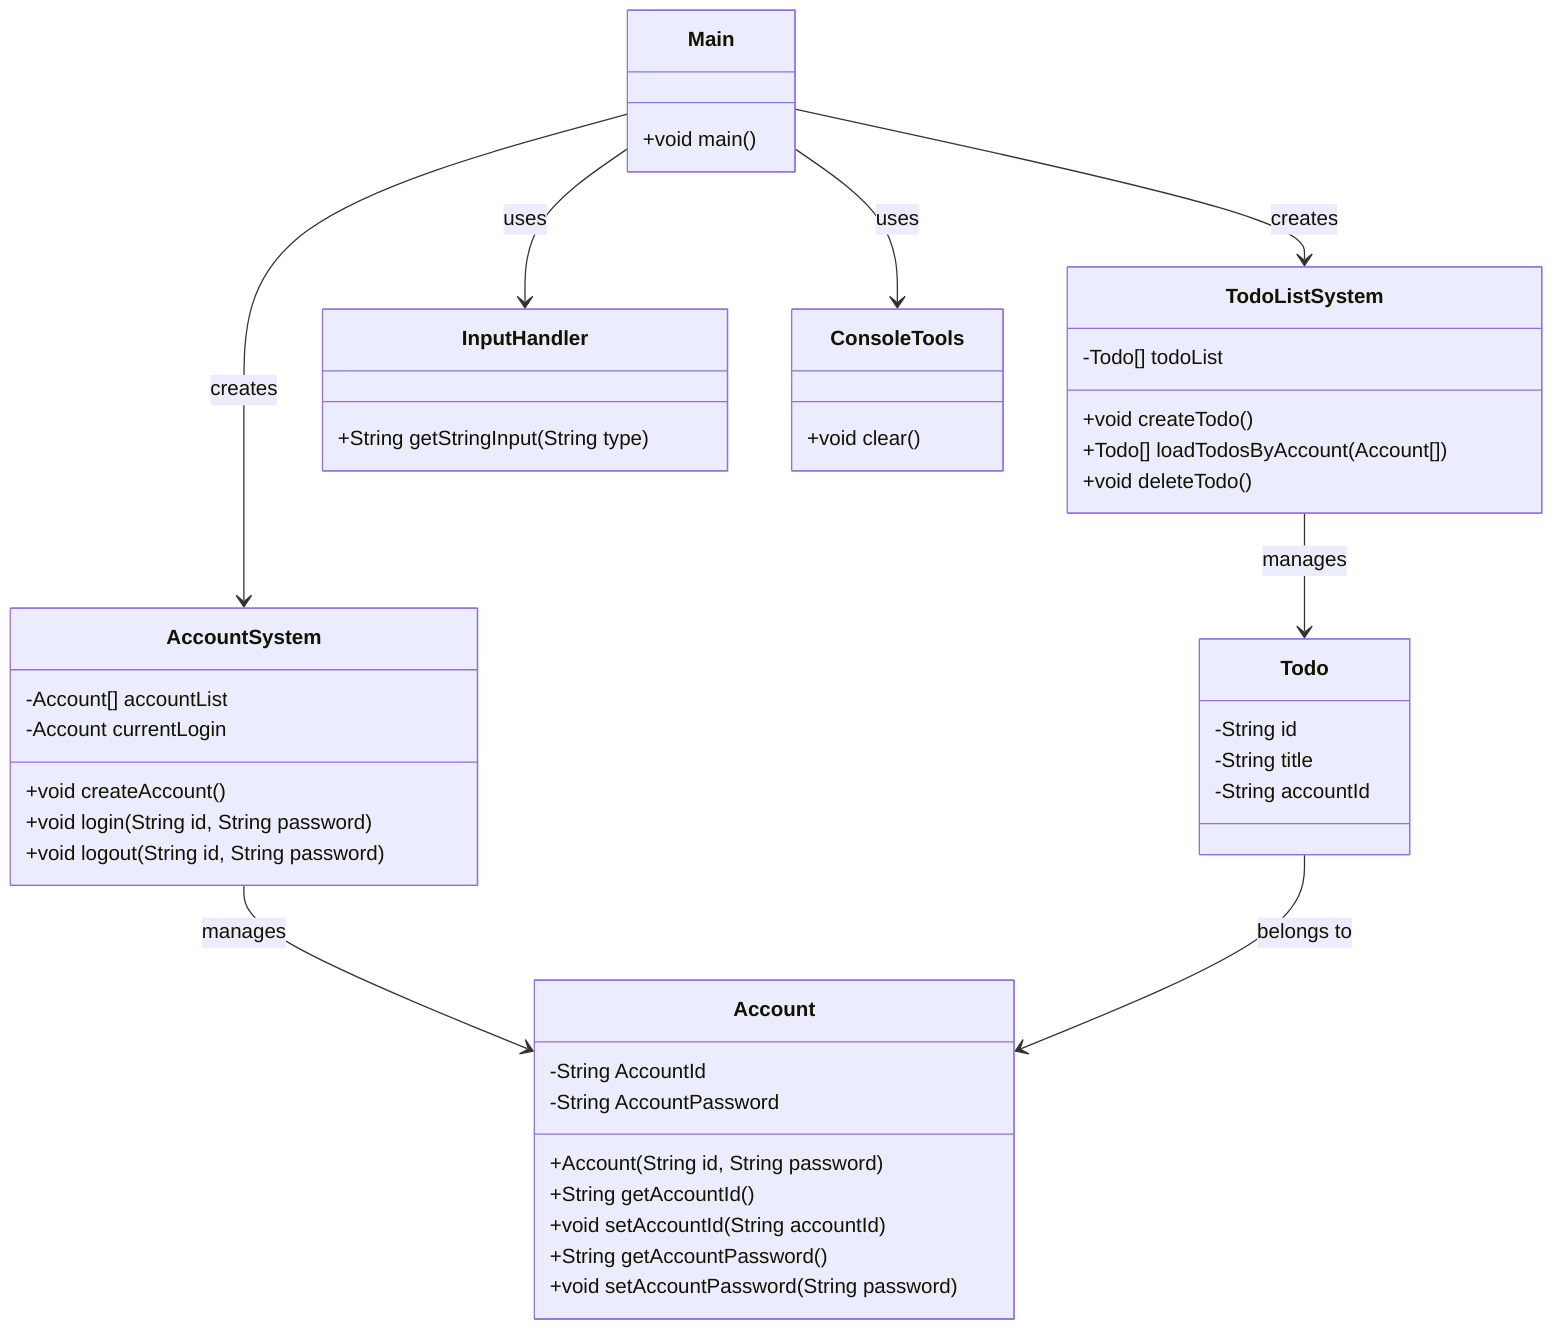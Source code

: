 classDiagram
    class Todo {
        -String id
        -String title
        -String accountId
    }

    class TodoListSystem {
        -Todo[] todoList
        +void createTodo()
        +Todo[] loadTodosByAccount(Account[])
        +void deleteTodo()
    }

    class Account {
        -String AccountId
        -String AccountPassword
        +Account(String id, String password)
        +String getAccountId()
        +void setAccountId(String accountId)
        +String getAccountPassword()
        +void setAccountPassword(String password)
    }

    class AccountSystem {
        -Account[] accountList
        -Account currentLogin
        +void createAccount()
        +void login(String id, String password)
        +void logout(String id, String password)
    }

    class InputHandler {
        +String getStringInput(String type)
    }

    class ConsoleTools {
        +void clear()
    }

    class Main {
        +void main()
    }

    Main --> AccountSystem : creates
    Main --> TodoListSystem : creates
    Main --> InputHandler : uses
    Main --> ConsoleTools : uses
    TodoListSystem --> Todo : manages
    AccountSystem --> Account : manages
    Todo --> Account : belongs to